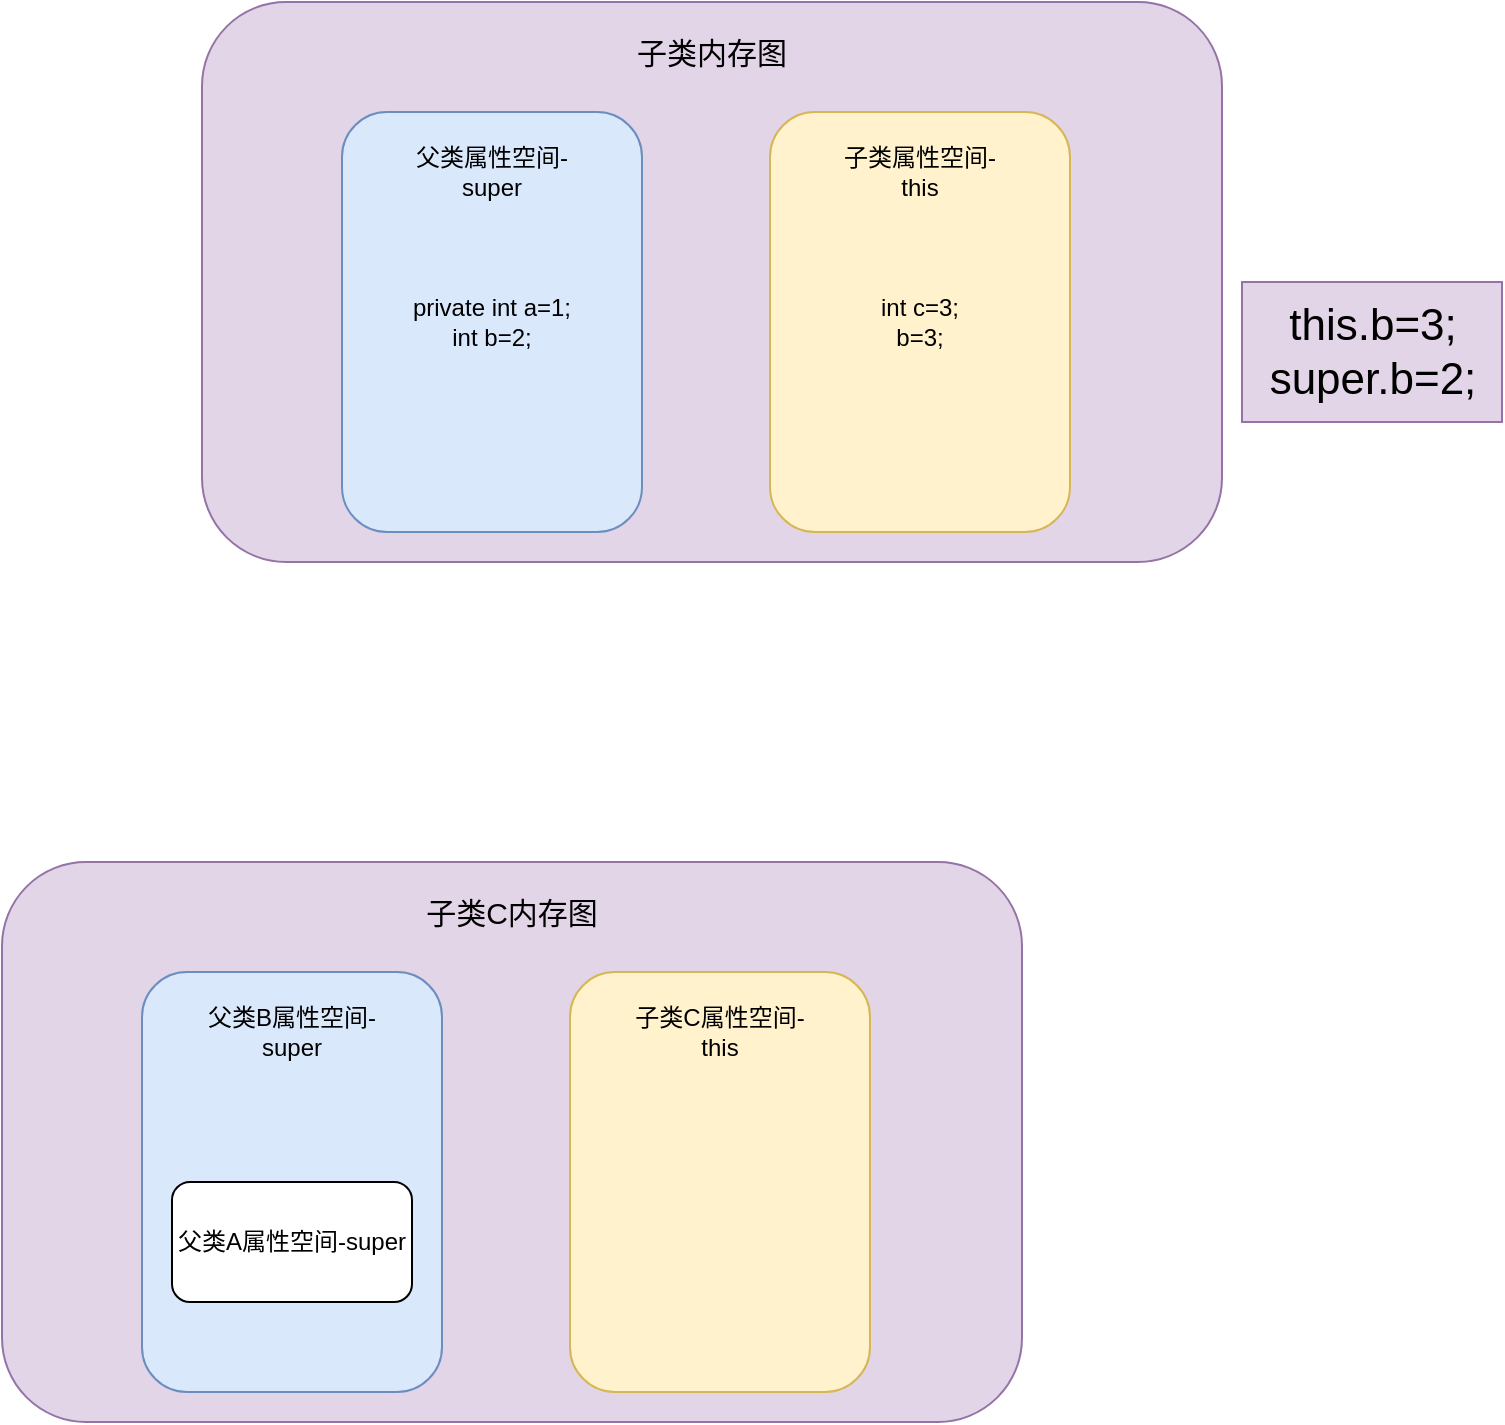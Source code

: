 <mxfile version="22.0.0" type="github">
  <diagram name="第 1 页" id="ldAg634ZrCVb943Bb9Ud">
    <mxGraphModel dx="855" dy="546" grid="1" gridSize="10" guides="1" tooltips="1" connect="1" arrows="1" fold="1" page="1" pageScale="1" pageWidth="827" pageHeight="1169" math="0" shadow="0">
      <root>
        <mxCell id="0" />
        <mxCell id="1" parent="0" />
        <mxCell id="oTkSlHDaPdULFXYLNbwo-1" value="" style="rounded=1;whiteSpace=wrap;html=1;fillColor=#e1d5e7;strokeColor=#9673a6;" vertex="1" parent="1">
          <mxGeometry x="130" y="140" width="510" height="280" as="geometry" />
        </mxCell>
        <mxCell id="oTkSlHDaPdULFXYLNbwo-2" value="private int a=1;&lt;br&gt;int b=2;" style="rounded=1;whiteSpace=wrap;html=1;fillColor=#dae8fc;strokeColor=#6c8ebf;" vertex="1" parent="1">
          <mxGeometry x="200" y="195" width="150" height="210" as="geometry" />
        </mxCell>
        <mxCell id="oTkSlHDaPdULFXYLNbwo-3" value="int c=3;&lt;br&gt;b=3;" style="rounded=1;whiteSpace=wrap;html=1;fillColor=#fff2cc;strokeColor=#d6b656;" vertex="1" parent="1">
          <mxGeometry x="414" y="195" width="150" height="210" as="geometry" />
        </mxCell>
        <mxCell id="oTkSlHDaPdULFXYLNbwo-4" value="&lt;font style=&quot;font-size: 15px;&quot;&gt;子类内存图&lt;/font&gt;" style="text;html=1;strokeColor=none;fillColor=none;align=center;verticalAlign=middle;whiteSpace=wrap;rounded=0;" vertex="1" parent="1">
          <mxGeometry x="330" y="150" width="110" height="30" as="geometry" />
        </mxCell>
        <mxCell id="oTkSlHDaPdULFXYLNbwo-5" value="父类属性空间-super" style="text;html=1;strokeColor=none;fillColor=none;align=center;verticalAlign=middle;whiteSpace=wrap;rounded=0;" vertex="1" parent="1">
          <mxGeometry x="230" y="210" width="90" height="30" as="geometry" />
        </mxCell>
        <mxCell id="oTkSlHDaPdULFXYLNbwo-6" value="子类属性空间-this" style="text;html=1;strokeColor=none;fillColor=none;align=center;verticalAlign=middle;whiteSpace=wrap;rounded=0;" vertex="1" parent="1">
          <mxGeometry x="444" y="210" width="90" height="30" as="geometry" />
        </mxCell>
        <mxCell id="oTkSlHDaPdULFXYLNbwo-7" value="&lt;font style=&quot;font-size: 22px;&quot;&gt;this.b=3;&lt;br&gt;super.b=2;&lt;/font&gt;" style="text;html=1;align=center;verticalAlign=middle;resizable=0;points=[];autosize=1;strokeColor=#9673a6;fillColor=#e1d5e7;" vertex="1" parent="1">
          <mxGeometry x="650" y="280" width="130" height="70" as="geometry" />
        </mxCell>
        <mxCell id="oTkSlHDaPdULFXYLNbwo-8" value="" style="rounded=1;whiteSpace=wrap;html=1;fillColor=#e1d5e7;strokeColor=#9673a6;" vertex="1" parent="1">
          <mxGeometry x="30" y="570" width="510" height="280" as="geometry" />
        </mxCell>
        <mxCell id="oTkSlHDaPdULFXYLNbwo-9" value="" style="rounded=1;whiteSpace=wrap;html=1;fillColor=#dae8fc;strokeColor=#6c8ebf;" vertex="1" parent="1">
          <mxGeometry x="100" y="625" width="150" height="210" as="geometry" />
        </mxCell>
        <mxCell id="oTkSlHDaPdULFXYLNbwo-10" value="" style="rounded=1;whiteSpace=wrap;html=1;fillColor=#fff2cc;strokeColor=#d6b656;" vertex="1" parent="1">
          <mxGeometry x="314" y="625" width="150" height="210" as="geometry" />
        </mxCell>
        <mxCell id="oTkSlHDaPdULFXYLNbwo-11" value="&lt;font style=&quot;font-size: 15px;&quot;&gt;子类C内存图&lt;/font&gt;" style="text;html=1;strokeColor=none;fillColor=none;align=center;verticalAlign=middle;whiteSpace=wrap;rounded=0;" vertex="1" parent="1">
          <mxGeometry x="230" y="580" width="110" height="30" as="geometry" />
        </mxCell>
        <mxCell id="oTkSlHDaPdULFXYLNbwo-12" value="父类B属性空间-super" style="text;html=1;strokeColor=none;fillColor=none;align=center;verticalAlign=middle;whiteSpace=wrap;rounded=0;" vertex="1" parent="1">
          <mxGeometry x="130" y="640" width="90" height="30" as="geometry" />
        </mxCell>
        <mxCell id="oTkSlHDaPdULFXYLNbwo-13" value="子类C属性空间-this" style="text;html=1;strokeColor=none;fillColor=none;align=center;verticalAlign=middle;whiteSpace=wrap;rounded=0;" vertex="1" parent="1">
          <mxGeometry x="344" y="640" width="90" height="30" as="geometry" />
        </mxCell>
        <mxCell id="oTkSlHDaPdULFXYLNbwo-14" value="父类A属性空间-super" style="rounded=1;whiteSpace=wrap;html=1;" vertex="1" parent="1">
          <mxGeometry x="115" y="730" width="120" height="60" as="geometry" />
        </mxCell>
      </root>
    </mxGraphModel>
  </diagram>
</mxfile>
